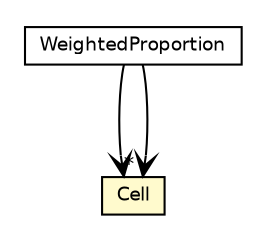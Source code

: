 #!/usr/local/bin/dot
#
# Class diagram 
# Generated by UMLGraph version 5.4 (http://www.umlgraph.org/)
#

digraph G {
	edge [fontname="Helvetica",fontsize=10,labelfontname="Helvetica",labelfontsize=10];
	node [fontname="Helvetica",fontsize=10,shape=plaintext];
	nodesep=0.25;
	ranksep=0.5;
	// jsl.utilities.statistic.WeightedProportion
	c237443 [label=<<table title="jsl.utilities.statistic.WeightedProportion" border="0" cellborder="1" cellspacing="0" cellpadding="2" port="p" href="./WeightedProportion.html">
		<tr><td><table border="0" cellspacing="0" cellpadding="1">
<tr><td align="center" balign="center"> WeightedProportion </td></tr>
		</table></td></tr>
		</table>>, URL="./WeightedProportion.html", fontname="Helvetica", fontcolor="black", fontsize=9.0];
	// jsl.utilities.statistic.WeightedProportion.Cell
	c237444 [label=<<table title="jsl.utilities.statistic.WeightedProportion.Cell" border="0" cellborder="1" cellspacing="0" cellpadding="2" port="p" bgcolor="lemonChiffon" href="./WeightedProportion.Cell.html">
		<tr><td><table border="0" cellspacing="0" cellpadding="1">
<tr><td align="center" balign="center"> Cell </td></tr>
		</table></td></tr>
		</table>>, URL="./WeightedProportion.Cell.html", fontname="Helvetica", fontcolor="black", fontsize=9.0];
	// jsl.utilities.statistic.WeightedProportion NAVASSOC jsl.utilities.statistic.WeightedProportion.Cell
	c237443:p -> c237444:p [taillabel="", label="", headlabel="*", fontname="Helvetica", fontcolor="black", fontsize=10.0, color="black", arrowhead=open];
	// jsl.utilities.statistic.WeightedProportion NAVASSOC jsl.utilities.statistic.WeightedProportion.Cell
	c237443:p -> c237444:p [taillabel="", label="", headlabel="", fontname="Helvetica", fontcolor="black", fontsize=10.0, color="black", arrowhead=open];
}

